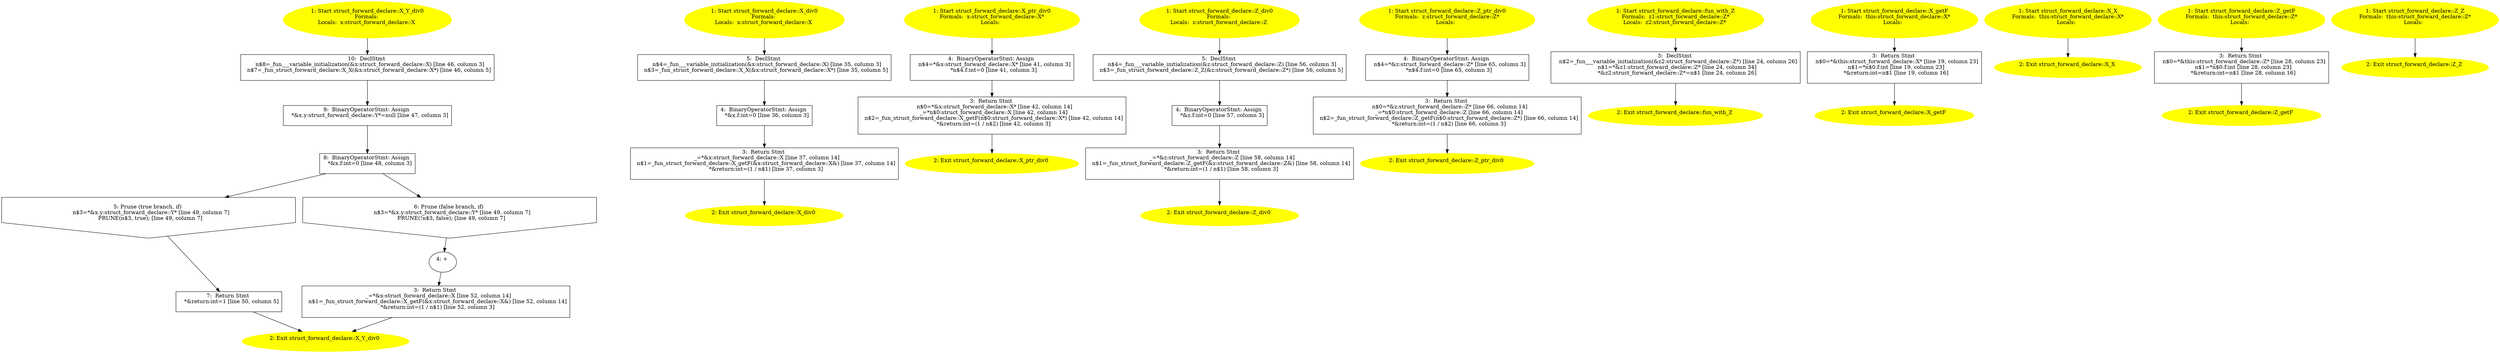 /* @generated */
digraph cfg {
"X_Y_div0#struct_forward_declare#18042232259689408087.5a34dbeba09cf8550874dbfc508af917_1" [label="1: Start struct_forward_declare::X_Y_div0\nFormals: \nLocals:  x:struct_forward_declare::X \n  " color=yellow style=filled]
	

	 "X_Y_div0#struct_forward_declare#18042232259689408087.5a34dbeba09cf8550874dbfc508af917_1" -> "X_Y_div0#struct_forward_declare#18042232259689408087.5a34dbeba09cf8550874dbfc508af917_10" ;
"X_Y_div0#struct_forward_declare#18042232259689408087.5a34dbeba09cf8550874dbfc508af917_2" [label="2: Exit struct_forward_declare::X_Y_div0 \n  " color=yellow style=filled]
	

"X_Y_div0#struct_forward_declare#18042232259689408087.5a34dbeba09cf8550874dbfc508af917_3" [label="3:  Return Stmt \n   _=*&x:struct_forward_declare::X [line 52, column 14]\n  n$1=_fun_struct_forward_declare::X_getF(&x:struct_forward_declare::X&) [line 52, column 14]\n  *&return:int=(1 / n$1) [line 52, column 3]\n " shape="box"]
	

	 "X_Y_div0#struct_forward_declare#18042232259689408087.5a34dbeba09cf8550874dbfc508af917_3" -> "X_Y_div0#struct_forward_declare#18042232259689408087.5a34dbeba09cf8550874dbfc508af917_2" ;
"X_Y_div0#struct_forward_declare#18042232259689408087.5a34dbeba09cf8550874dbfc508af917_4" [label="4: + \n  " ]
	

	 "X_Y_div0#struct_forward_declare#18042232259689408087.5a34dbeba09cf8550874dbfc508af917_4" -> "X_Y_div0#struct_forward_declare#18042232259689408087.5a34dbeba09cf8550874dbfc508af917_3" ;
"X_Y_div0#struct_forward_declare#18042232259689408087.5a34dbeba09cf8550874dbfc508af917_5" [label="5: Prune (true branch, if) \n   n$3=*&x.y:struct_forward_declare::Y* [line 49, column 7]\n  PRUNE(n$3, true); [line 49, column 7]\n " shape="invhouse"]
	

	 "X_Y_div0#struct_forward_declare#18042232259689408087.5a34dbeba09cf8550874dbfc508af917_5" -> "X_Y_div0#struct_forward_declare#18042232259689408087.5a34dbeba09cf8550874dbfc508af917_7" ;
"X_Y_div0#struct_forward_declare#18042232259689408087.5a34dbeba09cf8550874dbfc508af917_6" [label="6: Prune (false branch, if) \n   n$3=*&x.y:struct_forward_declare::Y* [line 49, column 7]\n  PRUNE(!n$3, false); [line 49, column 7]\n " shape="invhouse"]
	

	 "X_Y_div0#struct_forward_declare#18042232259689408087.5a34dbeba09cf8550874dbfc508af917_6" -> "X_Y_div0#struct_forward_declare#18042232259689408087.5a34dbeba09cf8550874dbfc508af917_4" ;
"X_Y_div0#struct_forward_declare#18042232259689408087.5a34dbeba09cf8550874dbfc508af917_7" [label="7:  Return Stmt \n   *&return:int=1 [line 50, column 5]\n " shape="box"]
	

	 "X_Y_div0#struct_forward_declare#18042232259689408087.5a34dbeba09cf8550874dbfc508af917_7" -> "X_Y_div0#struct_forward_declare#18042232259689408087.5a34dbeba09cf8550874dbfc508af917_2" ;
"X_Y_div0#struct_forward_declare#18042232259689408087.5a34dbeba09cf8550874dbfc508af917_8" [label="8:  BinaryOperatorStmt: Assign \n   *&x.f:int=0 [line 48, column 3]\n " shape="box"]
	

	 "X_Y_div0#struct_forward_declare#18042232259689408087.5a34dbeba09cf8550874dbfc508af917_8" -> "X_Y_div0#struct_forward_declare#18042232259689408087.5a34dbeba09cf8550874dbfc508af917_5" ;
	 "X_Y_div0#struct_forward_declare#18042232259689408087.5a34dbeba09cf8550874dbfc508af917_8" -> "X_Y_div0#struct_forward_declare#18042232259689408087.5a34dbeba09cf8550874dbfc508af917_6" ;
"X_Y_div0#struct_forward_declare#18042232259689408087.5a34dbeba09cf8550874dbfc508af917_9" [label="9:  BinaryOperatorStmt: Assign \n   *&x.y:struct_forward_declare::Y*=null [line 47, column 3]\n " shape="box"]
	

	 "X_Y_div0#struct_forward_declare#18042232259689408087.5a34dbeba09cf8550874dbfc508af917_9" -> "X_Y_div0#struct_forward_declare#18042232259689408087.5a34dbeba09cf8550874dbfc508af917_8" ;
"X_Y_div0#struct_forward_declare#18042232259689408087.5a34dbeba09cf8550874dbfc508af917_10" [label="10:  DeclStmt \n   n$8=_fun___variable_initialization(&x:struct_forward_declare::X) [line 46, column 3]\n  n$7=_fun_struct_forward_declare::X_X(&x:struct_forward_declare::X*) [line 46, column 5]\n " shape="box"]
	

	 "X_Y_div0#struct_forward_declare#18042232259689408087.5a34dbeba09cf8550874dbfc508af917_10" -> "X_Y_div0#struct_forward_declare#18042232259689408087.5a34dbeba09cf8550874dbfc508af917_9" ;
"X_div0#struct_forward_declare#14943490796844086809.e860fd7462df24ba7720802867a02ac2_1" [label="1: Start struct_forward_declare::X_div0\nFormals: \nLocals:  x:struct_forward_declare::X \n  " color=yellow style=filled]
	

	 "X_div0#struct_forward_declare#14943490796844086809.e860fd7462df24ba7720802867a02ac2_1" -> "X_div0#struct_forward_declare#14943490796844086809.e860fd7462df24ba7720802867a02ac2_5" ;
"X_div0#struct_forward_declare#14943490796844086809.e860fd7462df24ba7720802867a02ac2_2" [label="2: Exit struct_forward_declare::X_div0 \n  " color=yellow style=filled]
	

"X_div0#struct_forward_declare#14943490796844086809.e860fd7462df24ba7720802867a02ac2_3" [label="3:  Return Stmt \n   _=*&x:struct_forward_declare::X [line 37, column 14]\n  n$1=_fun_struct_forward_declare::X_getF(&x:struct_forward_declare::X&) [line 37, column 14]\n  *&return:int=(1 / n$1) [line 37, column 3]\n " shape="box"]
	

	 "X_div0#struct_forward_declare#14943490796844086809.e860fd7462df24ba7720802867a02ac2_3" -> "X_div0#struct_forward_declare#14943490796844086809.e860fd7462df24ba7720802867a02ac2_2" ;
"X_div0#struct_forward_declare#14943490796844086809.e860fd7462df24ba7720802867a02ac2_4" [label="4:  BinaryOperatorStmt: Assign \n   *&x.f:int=0 [line 36, column 3]\n " shape="box"]
	

	 "X_div0#struct_forward_declare#14943490796844086809.e860fd7462df24ba7720802867a02ac2_4" -> "X_div0#struct_forward_declare#14943490796844086809.e860fd7462df24ba7720802867a02ac2_3" ;
"X_div0#struct_forward_declare#14943490796844086809.e860fd7462df24ba7720802867a02ac2_5" [label="5:  DeclStmt \n   n$4=_fun___variable_initialization(&x:struct_forward_declare::X) [line 35, column 3]\n  n$3=_fun_struct_forward_declare::X_X(&x:struct_forward_declare::X*) [line 35, column 5]\n " shape="box"]
	

	 "X_div0#struct_forward_declare#14943490796844086809.e860fd7462df24ba7720802867a02ac2_5" -> "X_div0#struct_forward_declare#14943490796844086809.e860fd7462df24ba7720802867a02ac2_4" ;
"X_ptr_div0#struct_forward_declare(class struct_forward_declare::X)#16748991602723853091.a5c80332fff139355cc770fc0a47092e_1" [label="1: Start struct_forward_declare::X_ptr_div0\nFormals:  x:struct_forward_declare::X*\nLocals:  \n  " color=yellow style=filled]
	

	 "X_ptr_div0#struct_forward_declare(class struct_forward_declare::X)#16748991602723853091.a5c80332fff139355cc770fc0a47092e_1" -> "X_ptr_div0#struct_forward_declare(class struct_forward_declare::X)#16748991602723853091.a5c80332fff139355cc770fc0a47092e_4" ;
"X_ptr_div0#struct_forward_declare(class struct_forward_declare::X)#16748991602723853091.a5c80332fff139355cc770fc0a47092e_2" [label="2: Exit struct_forward_declare::X_ptr_div0 \n  " color=yellow style=filled]
	

"X_ptr_div0#struct_forward_declare(class struct_forward_declare::X)#16748991602723853091.a5c80332fff139355cc770fc0a47092e_3" [label="3:  Return Stmt \n   n$0=*&x:struct_forward_declare::X* [line 42, column 14]\n  _=*n$0:struct_forward_declare::X [line 42, column 14]\n  n$2=_fun_struct_forward_declare::X_getF(n$0:struct_forward_declare::X*) [line 42, column 14]\n  *&return:int=(1 / n$2) [line 42, column 3]\n " shape="box"]
	

	 "X_ptr_div0#struct_forward_declare(class struct_forward_declare::X)#16748991602723853091.a5c80332fff139355cc770fc0a47092e_3" -> "X_ptr_div0#struct_forward_declare(class struct_forward_declare::X)#16748991602723853091.a5c80332fff139355cc770fc0a47092e_2" ;
"X_ptr_div0#struct_forward_declare(class struct_forward_declare::X)#16748991602723853091.a5c80332fff139355cc770fc0a47092e_4" [label="4:  BinaryOperatorStmt: Assign \n   n$4=*&x:struct_forward_declare::X* [line 41, column 3]\n  *n$4.f:int=0 [line 41, column 3]\n " shape="box"]
	

	 "X_ptr_div0#struct_forward_declare(class struct_forward_declare::X)#16748991602723853091.a5c80332fff139355cc770fc0a47092e_4" -> "X_ptr_div0#struct_forward_declare(class struct_forward_declare::X)#16748991602723853091.a5c80332fff139355cc770fc0a47092e_3" ;
"Z_div0#struct_forward_declare#1627203008264837059.744970cb2a0863ceafbc26504cb09faf_1" [label="1: Start struct_forward_declare::Z_div0\nFormals: \nLocals:  z:struct_forward_declare::Z \n  " color=yellow style=filled]
	

	 "Z_div0#struct_forward_declare#1627203008264837059.744970cb2a0863ceafbc26504cb09faf_1" -> "Z_div0#struct_forward_declare#1627203008264837059.744970cb2a0863ceafbc26504cb09faf_5" ;
"Z_div0#struct_forward_declare#1627203008264837059.744970cb2a0863ceafbc26504cb09faf_2" [label="2: Exit struct_forward_declare::Z_div0 \n  " color=yellow style=filled]
	

"Z_div0#struct_forward_declare#1627203008264837059.744970cb2a0863ceafbc26504cb09faf_3" [label="3:  Return Stmt \n   _=*&z:struct_forward_declare::Z [line 58, column 14]\n  n$1=_fun_struct_forward_declare::Z_getF(&z:struct_forward_declare::Z&) [line 58, column 14]\n  *&return:int=(1 / n$1) [line 58, column 3]\n " shape="box"]
	

	 "Z_div0#struct_forward_declare#1627203008264837059.744970cb2a0863ceafbc26504cb09faf_3" -> "Z_div0#struct_forward_declare#1627203008264837059.744970cb2a0863ceafbc26504cb09faf_2" ;
"Z_div0#struct_forward_declare#1627203008264837059.744970cb2a0863ceafbc26504cb09faf_4" [label="4:  BinaryOperatorStmt: Assign \n   *&z.f:int=0 [line 57, column 3]\n " shape="box"]
	

	 "Z_div0#struct_forward_declare#1627203008264837059.744970cb2a0863ceafbc26504cb09faf_4" -> "Z_div0#struct_forward_declare#1627203008264837059.744970cb2a0863ceafbc26504cb09faf_3" ;
"Z_div0#struct_forward_declare#1627203008264837059.744970cb2a0863ceafbc26504cb09faf_5" [label="5:  DeclStmt \n   n$4=_fun___variable_initialization(&z:struct_forward_declare::Z) [line 56, column 3]\n  n$3=_fun_struct_forward_declare::Z_Z(&z:struct_forward_declare::Z*) [line 56, column 5]\n " shape="box"]
	

	 "Z_div0#struct_forward_declare#1627203008264837059.744970cb2a0863ceafbc26504cb09faf_5" -> "Z_div0#struct_forward_declare#1627203008264837059.744970cb2a0863ceafbc26504cb09faf_4" ;
"Z_ptr_div0#struct_forward_declare(class struct_forward_declare::Z)#18058661690516691263.ce600c6da403f28f2c501df577604772_1" [label="1: Start struct_forward_declare::Z_ptr_div0\nFormals:  z:struct_forward_declare::Z*\nLocals:  \n  " color=yellow style=filled]
	

	 "Z_ptr_div0#struct_forward_declare(class struct_forward_declare::Z)#18058661690516691263.ce600c6da403f28f2c501df577604772_1" -> "Z_ptr_div0#struct_forward_declare(class struct_forward_declare::Z)#18058661690516691263.ce600c6da403f28f2c501df577604772_4" ;
"Z_ptr_div0#struct_forward_declare(class struct_forward_declare::Z)#18058661690516691263.ce600c6da403f28f2c501df577604772_2" [label="2: Exit struct_forward_declare::Z_ptr_div0 \n  " color=yellow style=filled]
	

"Z_ptr_div0#struct_forward_declare(class struct_forward_declare::Z)#18058661690516691263.ce600c6da403f28f2c501df577604772_3" [label="3:  Return Stmt \n   n$0=*&z:struct_forward_declare::Z* [line 66, column 14]\n  _=*n$0:struct_forward_declare::Z [line 66, column 14]\n  n$2=_fun_struct_forward_declare::Z_getF(n$0:struct_forward_declare::Z*) [line 66, column 14]\n  *&return:int=(1 / n$2) [line 66, column 3]\n " shape="box"]
	

	 "Z_ptr_div0#struct_forward_declare(class struct_forward_declare::Z)#18058661690516691263.ce600c6da403f28f2c501df577604772_3" -> "Z_ptr_div0#struct_forward_declare(class struct_forward_declare::Z)#18058661690516691263.ce600c6da403f28f2c501df577604772_2" ;
"Z_ptr_div0#struct_forward_declare(class struct_forward_declare::Z)#18058661690516691263.ce600c6da403f28f2c501df577604772_4" [label="4:  BinaryOperatorStmt: Assign \n   n$4=*&z:struct_forward_declare::Z* [line 65, column 3]\n  *n$4.f:int=0 [line 65, column 3]\n " shape="box"]
	

	 "Z_ptr_div0#struct_forward_declare(class struct_forward_declare::Z)#18058661690516691263.ce600c6da403f28f2c501df577604772_4" -> "Z_ptr_div0#struct_forward_declare(class struct_forward_declare::Z)#18058661690516691263.ce600c6da403f28f2c501df577604772_3" ;
"fun_with_Z#struct_forward_declare(class struct_forward_declare::Z)#10740368644462176169.d708d356d0748993ed722a0113d84853_1" [label="1: Start struct_forward_declare::fun_with_Z\nFormals:  z1:struct_forward_declare::Z*\nLocals:  z2:struct_forward_declare::Z* \n  " color=yellow style=filled]
	

	 "fun_with_Z#struct_forward_declare(class struct_forward_declare::Z)#10740368644462176169.d708d356d0748993ed722a0113d84853_1" -> "fun_with_Z#struct_forward_declare(class struct_forward_declare::Z)#10740368644462176169.d708d356d0748993ed722a0113d84853_3" ;
"fun_with_Z#struct_forward_declare(class struct_forward_declare::Z)#10740368644462176169.d708d356d0748993ed722a0113d84853_2" [label="2: Exit struct_forward_declare::fun_with_Z \n  " color=yellow style=filled]
	

"fun_with_Z#struct_forward_declare(class struct_forward_declare::Z)#10740368644462176169.d708d356d0748993ed722a0113d84853_3" [label="3:  DeclStmt \n   n$2=_fun___variable_initialization(&z2:struct_forward_declare::Z*) [line 24, column 26]\n  n$1=*&z1:struct_forward_declare::Z* [line 24, column 34]\n  *&z2:struct_forward_declare::Z*=n$1 [line 24, column 26]\n " shape="box"]
	

	 "fun_with_Z#struct_forward_declare(class struct_forward_declare::Z)#10740368644462176169.d708d356d0748993ed722a0113d84853_3" -> "fun_with_Z#struct_forward_declare(class struct_forward_declare::Z)#10740368644462176169.d708d356d0748993ed722a0113d84853_2" ;
"getF#X#struct_forward_declare#(234869530037436282).15dd2207cd05d172845e5598032cd97a_1" [label="1: Start struct_forward_declare::X_getF\nFormals:  this:struct_forward_declare::X*\nLocals:  \n  " color=yellow style=filled]
	

	 "getF#X#struct_forward_declare#(234869530037436282).15dd2207cd05d172845e5598032cd97a_1" -> "getF#X#struct_forward_declare#(234869530037436282).15dd2207cd05d172845e5598032cd97a_3" ;
"getF#X#struct_forward_declare#(234869530037436282).15dd2207cd05d172845e5598032cd97a_2" [label="2: Exit struct_forward_declare::X_getF \n  " color=yellow style=filled]
	

"getF#X#struct_forward_declare#(234869530037436282).15dd2207cd05d172845e5598032cd97a_3" [label="3:  Return Stmt \n   n$0=*&this:struct_forward_declare::X* [line 19, column 23]\n  n$1=*n$0.f:int [line 19, column 23]\n  *&return:int=n$1 [line 19, column 16]\n " shape="box"]
	

	 "getF#X#struct_forward_declare#(234869530037436282).15dd2207cd05d172845e5598032cd97a_3" -> "getF#X#struct_forward_declare#(234869530037436282).15dd2207cd05d172845e5598032cd97a_2" ;
"X#X#struct_forward_declare#{12172734746422509138}.f95806aaac40e962cb02caab9f49a493_1" [label="1: Start struct_forward_declare::X_X\nFormals:  this:struct_forward_declare::X*\nLocals:  \n  " color=yellow style=filled]
	

	 "X#X#struct_forward_declare#{12172734746422509138}.f95806aaac40e962cb02caab9f49a493_1" -> "X#X#struct_forward_declare#{12172734746422509138}.f95806aaac40e962cb02caab9f49a493_2" ;
"X#X#struct_forward_declare#{12172734746422509138}.f95806aaac40e962cb02caab9f49a493_2" [label="2: Exit struct_forward_declare::X_X \n  " color=yellow style=filled]
	

"getF#Z#struct_forward_declare#(5569044973946019300).d77d2dfdba7ae36577dff1573b1c79e7_1" [label="1: Start struct_forward_declare::Z_getF\nFormals:  this:struct_forward_declare::Z*\nLocals:  \n  " color=yellow style=filled]
	

	 "getF#Z#struct_forward_declare#(5569044973946019300).d77d2dfdba7ae36577dff1573b1c79e7_1" -> "getF#Z#struct_forward_declare#(5569044973946019300).d77d2dfdba7ae36577dff1573b1c79e7_3" ;
"getF#Z#struct_forward_declare#(5569044973946019300).d77d2dfdba7ae36577dff1573b1c79e7_2" [label="2: Exit struct_forward_declare::Z_getF \n  " color=yellow style=filled]
	

"getF#Z#struct_forward_declare#(5569044973946019300).d77d2dfdba7ae36577dff1573b1c79e7_3" [label="3:  Return Stmt \n   n$0=*&this:struct_forward_declare::Z* [line 28, column 23]\n  n$1=*n$0.f:int [line 28, column 23]\n  *&return:int=n$1 [line 28, column 16]\n " shape="box"]
	

	 "getF#Z#struct_forward_declare#(5569044973946019300).d77d2dfdba7ae36577dff1573b1c79e7_3" -> "getF#Z#struct_forward_declare#(5569044973946019300).d77d2dfdba7ae36577dff1573b1c79e7_2" ;
"Z#Z#struct_forward_declare#{16651271592300819332}.ef9c70a1786f586f582ba5bab79ecd77_1" [label="1: Start struct_forward_declare::Z_Z\nFormals:  this:struct_forward_declare::Z*\nLocals:  \n  " color=yellow style=filled]
	

	 "Z#Z#struct_forward_declare#{16651271592300819332}.ef9c70a1786f586f582ba5bab79ecd77_1" -> "Z#Z#struct_forward_declare#{16651271592300819332}.ef9c70a1786f586f582ba5bab79ecd77_2" ;
"Z#Z#struct_forward_declare#{16651271592300819332}.ef9c70a1786f586f582ba5bab79ecd77_2" [label="2: Exit struct_forward_declare::Z_Z \n  " color=yellow style=filled]
	

}
